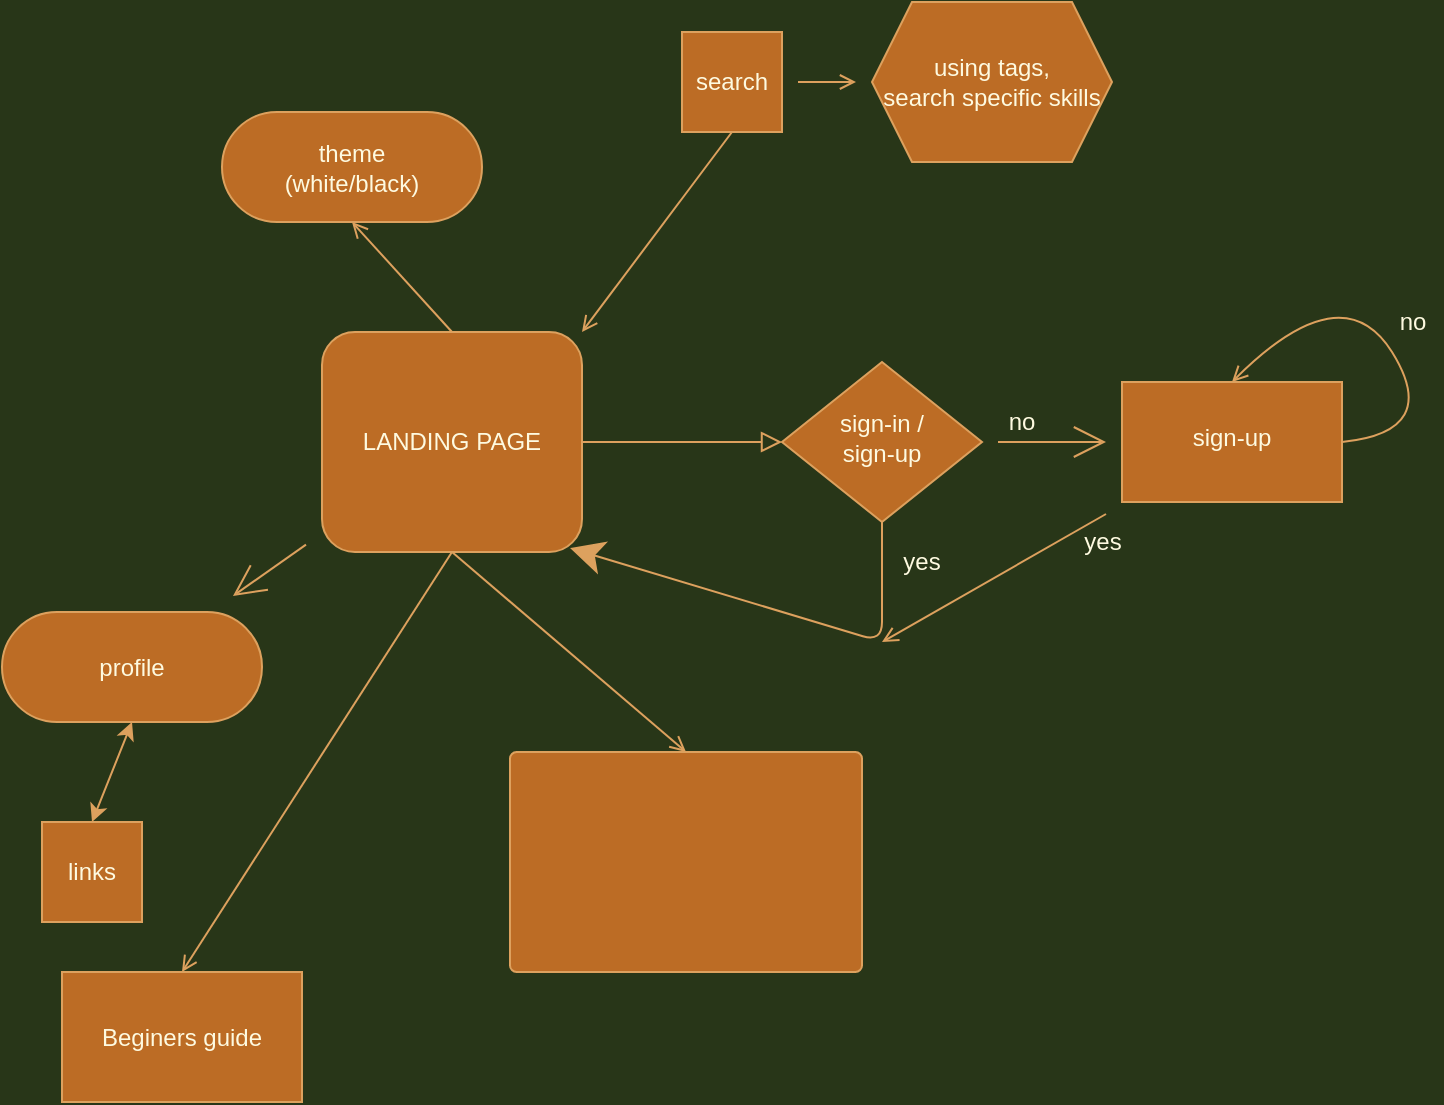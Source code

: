 <mxfile version="15.3.5" type="github">
  <diagram id="C5RBs43oDa-KdzZeNtuy" name="Page-1">
    <mxGraphModel dx="868" dy="482" grid="1" gridSize="10" guides="1" tooltips="1" connect="1" arrows="1" fold="1" page="1" pageScale="1" pageWidth="827" pageHeight="1169" background="#283618" math="0" shadow="0">
      <root>
        <mxCell id="WIyWlLk6GJQsqaUBKTNV-0" />
        <mxCell id="WIyWlLk6GJQsqaUBKTNV-1" parent="WIyWlLk6GJQsqaUBKTNV-0" />
        <mxCell id="LcvHuHoWbDxBW1VOArnz-20" value="theme&lt;br&gt;(white/black)" style="rounded=1;whiteSpace=wrap;html=1;sketch=0;hachureGap=4;pointerEvents=0;fontColor=#FEFAE0;strokeColor=#DDA15E;fillColor=#BC6C25;arcSize=50;" vertex="1" parent="WIyWlLk6GJQsqaUBKTNV-1">
          <mxGeometry x="150" y="230" width="130" height="55" as="geometry" />
        </mxCell>
        <mxCell id="LcvHuHoWbDxBW1VOArnz-49" style="edgeStyle=none;curved=1;rounded=1;sketch=0;orthogonalLoop=1;jettySize=auto;html=1;exitX=0.5;exitY=1;exitDx=0;exitDy=0;entryX=1;entryY=0;entryDx=0;entryDy=0;fontColor=#FEFAE0;endArrow=open;sourcePerimeterSpacing=8;targetPerimeterSpacing=8;strokeColor=#DDA15E;fillColor=#BC6C25;" edge="1" parent="WIyWlLk6GJQsqaUBKTNV-1" source="LcvHuHoWbDxBW1VOArnz-25" target="LcvHuHoWbDxBW1VOArnz-36">
          <mxGeometry relative="1" as="geometry" />
        </mxCell>
        <mxCell id="LcvHuHoWbDxBW1VOArnz-51" value="" style="edgeStyle=none;curved=1;rounded=1;sketch=0;orthogonalLoop=1;jettySize=auto;html=1;fontColor=#FEFAE0;endArrow=open;sourcePerimeterSpacing=8;targetPerimeterSpacing=8;strokeColor=#DDA15E;fillColor=#BC6C25;" edge="1" parent="WIyWlLk6GJQsqaUBKTNV-1" source="LcvHuHoWbDxBW1VOArnz-25" target="LcvHuHoWbDxBW1VOArnz-50">
          <mxGeometry relative="1" as="geometry" />
        </mxCell>
        <mxCell id="LcvHuHoWbDxBW1VOArnz-25" value="search" style="whiteSpace=wrap;html=1;aspect=fixed;rounded=0;sketch=0;hachureGap=4;pointerEvents=0;fontColor=#FEFAE0;strokeColor=#DDA15E;fillColor=#BC6C25;" vertex="1" parent="WIyWlLk6GJQsqaUBKTNV-1">
          <mxGeometry x="380" y="190" width="50" height="50" as="geometry" />
        </mxCell>
        <mxCell id="LcvHuHoWbDxBW1VOArnz-29" value="" style="rounded=0;html=1;jettySize=auto;orthogonalLoop=1;fontSize=11;endArrow=block;endFill=0;endSize=8;strokeWidth=1;shadow=0;labelBackgroundColor=none;edgeStyle=orthogonalEdgeStyle;strokeColor=#DDA15E;fontColor=#FEFAE0;exitX=1;exitY=0.5;exitDx=0;exitDy=0;" edge="1" source="LcvHuHoWbDxBW1VOArnz-36" target="LcvHuHoWbDxBW1VOArnz-31" parent="WIyWlLk6GJQsqaUBKTNV-1">
          <mxGeometry relative="1" as="geometry">
            <mxPoint x="320" y="395" as="sourcePoint" />
          </mxGeometry>
        </mxCell>
        <mxCell id="LcvHuHoWbDxBW1VOArnz-30" value="" style="edgeStyle=none;curved=1;rounded=1;sketch=0;orthogonalLoop=1;jettySize=auto;html=1;fontColor=#FEFAE0;endArrow=open;startSize=14;endSize=14;sourcePerimeterSpacing=8;targetPerimeterSpacing=8;strokeColor=#DDA15E;fillColor=#BC6C25;" edge="1" source="LcvHuHoWbDxBW1VOArnz-31" target="LcvHuHoWbDxBW1VOArnz-34" parent="WIyWlLk6GJQsqaUBKTNV-1">
          <mxGeometry relative="1" as="geometry" />
        </mxCell>
        <mxCell id="LcvHuHoWbDxBW1VOArnz-31" value="sign-in /&lt;br&gt;sign-up&lt;br&gt;" style="rhombus;whiteSpace=wrap;html=1;shadow=0;fontFamily=Helvetica;fontSize=12;align=center;strokeWidth=1;spacing=6;spacingTop=-4;fillColor=#BC6C25;strokeColor=#DDA15E;fontColor=#FEFAE0;" vertex="1" parent="WIyWlLk6GJQsqaUBKTNV-1">
          <mxGeometry x="430" y="355" width="100" height="80" as="geometry" />
        </mxCell>
        <mxCell id="LcvHuHoWbDxBW1VOArnz-32" value="yes&lt;br&gt;" style="text;html=1;strokeColor=none;fillColor=none;align=center;verticalAlign=middle;whiteSpace=wrap;rounded=0;sketch=0;hachureGap=4;pointerEvents=0;fontColor=#FEFAE0;" vertex="1" parent="WIyWlLk6GJQsqaUBKTNV-1">
          <mxGeometry x="480" y="445" width="40" height="20" as="geometry" />
        </mxCell>
        <mxCell id="LcvHuHoWbDxBW1VOArnz-33" value="" style="edgeStyle=none;curved=1;rounded=1;sketch=0;orthogonalLoop=1;jettySize=auto;html=1;fontColor=#FEFAE0;endArrow=open;sourcePerimeterSpacing=8;targetPerimeterSpacing=8;strokeColor=#DDA15E;fillColor=#BC6C25;" edge="1" source="LcvHuHoWbDxBW1VOArnz-34" parent="WIyWlLk6GJQsqaUBKTNV-1">
          <mxGeometry relative="1" as="geometry">
            <mxPoint x="480" y="495" as="targetPoint" />
          </mxGeometry>
        </mxCell>
        <mxCell id="LcvHuHoWbDxBW1VOArnz-45" value="" style="edgeStyle=none;curved=1;rounded=1;sketch=0;orthogonalLoop=1;jettySize=auto;html=1;fontColor=#FEFAE0;endArrow=open;sourcePerimeterSpacing=8;targetPerimeterSpacing=8;strokeColor=#DDA15E;fillColor=#BC6C25;entryX=0.5;entryY=0;entryDx=0;entryDy=0;exitX=1;exitY=0.5;exitDx=0;exitDy=0;" edge="1" parent="WIyWlLk6GJQsqaUBKTNV-1" source="LcvHuHoWbDxBW1VOArnz-34" target="LcvHuHoWbDxBW1VOArnz-34">
          <mxGeometry relative="1" as="geometry">
            <mxPoint x="718" y="360" as="targetPoint" />
            <Array as="points">
              <mxPoint x="760" y="390" />
              <mxPoint x="710" y="310" />
            </Array>
          </mxGeometry>
        </mxCell>
        <mxCell id="LcvHuHoWbDxBW1VOArnz-34" value="sign-up" style="whiteSpace=wrap;html=1;shadow=0;fontColor=#FEFAE0;strokeColor=#DDA15E;strokeWidth=1;fillColor=#BC6C25;spacing=6;spacingTop=-4;" vertex="1" parent="WIyWlLk6GJQsqaUBKTNV-1">
          <mxGeometry x="600" y="365" width="110" height="60" as="geometry" />
        </mxCell>
        <mxCell id="LcvHuHoWbDxBW1VOArnz-35" value="" style="edgeStyle=none;curved=1;rounded=1;sketch=0;orthogonalLoop=1;jettySize=auto;html=1;fontColor=#FEFAE0;endArrow=open;startSize=14;endSize=14;sourcePerimeterSpacing=8;targetPerimeterSpacing=8;strokeColor=#DDA15E;fillColor=#BC6C25;" edge="1" source="LcvHuHoWbDxBW1VOArnz-36" target="LcvHuHoWbDxBW1VOArnz-40" parent="WIyWlLk6GJQsqaUBKTNV-1">
          <mxGeometry relative="1" as="geometry" />
        </mxCell>
        <mxCell id="LcvHuHoWbDxBW1VOArnz-46" style="edgeStyle=none;curved=1;rounded=1;sketch=0;orthogonalLoop=1;jettySize=auto;html=1;exitX=0.5;exitY=0;exitDx=0;exitDy=0;fontColor=#FEFAE0;endArrow=open;sourcePerimeterSpacing=8;targetPerimeterSpacing=8;strokeColor=#DDA15E;fillColor=#BC6C25;entryX=0.5;entryY=1;entryDx=0;entryDy=0;" edge="1" parent="WIyWlLk6GJQsqaUBKTNV-1" source="LcvHuHoWbDxBW1VOArnz-36" target="LcvHuHoWbDxBW1VOArnz-20">
          <mxGeometry relative="1" as="geometry">
            <mxPoint x="275" y="310" as="targetPoint" />
          </mxGeometry>
        </mxCell>
        <mxCell id="LcvHuHoWbDxBW1VOArnz-53" style="edgeStyle=none;curved=1;rounded=1;sketch=0;orthogonalLoop=1;jettySize=auto;html=1;exitX=0.5;exitY=1;exitDx=0;exitDy=0;entryX=0.5;entryY=0;entryDx=0;entryDy=0;fontColor=#FEFAE0;endArrow=open;sourcePerimeterSpacing=8;targetPerimeterSpacing=8;strokeColor=#DDA15E;fillColor=#BC6C25;" edge="1" parent="WIyWlLk6GJQsqaUBKTNV-1" source="LcvHuHoWbDxBW1VOArnz-36" target="LcvHuHoWbDxBW1VOArnz-52">
          <mxGeometry relative="1" as="geometry" />
        </mxCell>
        <mxCell id="LcvHuHoWbDxBW1VOArnz-54" style="edgeStyle=none;curved=1;rounded=1;sketch=0;orthogonalLoop=1;jettySize=auto;html=1;exitX=0.5;exitY=1;exitDx=0;exitDy=0;fontColor=#FEFAE0;endArrow=open;sourcePerimeterSpacing=8;targetPerimeterSpacing=8;strokeColor=#DDA15E;fillColor=#BC6C25;entryX=0.5;entryY=0;entryDx=0;entryDy=0;" edge="1" parent="WIyWlLk6GJQsqaUBKTNV-1" source="LcvHuHoWbDxBW1VOArnz-36" target="LcvHuHoWbDxBW1VOArnz-55">
          <mxGeometry relative="1" as="geometry">
            <mxPoint x="340" y="540" as="targetPoint" />
          </mxGeometry>
        </mxCell>
        <mxCell id="LcvHuHoWbDxBW1VOArnz-36" value="LANDING PAGE" style="rounded=1;whiteSpace=wrap;html=1;sketch=0;hachureGap=4;pointerEvents=0;fontColor=#FEFAE0;strokeColor=#DDA15E;fillColor=#BC6C25;" vertex="1" parent="WIyWlLk6GJQsqaUBKTNV-1">
          <mxGeometry x="200" y="340" width="130" height="110" as="geometry" />
        </mxCell>
        <mxCell id="LcvHuHoWbDxBW1VOArnz-37" value="no&lt;br&gt;" style="text;html=1;strokeColor=none;fillColor=none;align=center;verticalAlign=middle;whiteSpace=wrap;rounded=0;sketch=0;hachureGap=4;pointerEvents=0;fontColor=#FEFAE0;" vertex="1" parent="WIyWlLk6GJQsqaUBKTNV-1">
          <mxGeometry x="530" y="375" width="40" height="20" as="geometry" />
        </mxCell>
        <mxCell id="LcvHuHoWbDxBW1VOArnz-38" value="yes&lt;br&gt;" style="text;html=1;align=center;verticalAlign=middle;resizable=0;points=[];autosize=1;strokeColor=none;fillColor=none;fontColor=#FEFAE0;" vertex="1" parent="WIyWlLk6GJQsqaUBKTNV-1">
          <mxGeometry x="575" y="435" width="30" height="20" as="geometry" />
        </mxCell>
        <mxCell id="LcvHuHoWbDxBW1VOArnz-39" value="no&lt;br&gt;" style="text;html=1;align=center;verticalAlign=middle;resizable=0;points=[];autosize=1;strokeColor=none;fillColor=none;fontColor=#FEFAE0;" vertex="1" parent="WIyWlLk6GJQsqaUBKTNV-1">
          <mxGeometry x="730" y="325" width="30" height="20" as="geometry" />
        </mxCell>
        <mxCell id="LcvHuHoWbDxBW1VOArnz-40" value="profile&lt;br&gt;" style="rounded=1;whiteSpace=wrap;html=1;sketch=0;hachureGap=4;pointerEvents=0;fontColor=#FEFAE0;strokeColor=#DDA15E;fillColor=#BC6C25;arcSize=50;" vertex="1" parent="WIyWlLk6GJQsqaUBKTNV-1">
          <mxGeometry x="40" y="480" width="130" height="55" as="geometry" />
        </mxCell>
        <mxCell id="LcvHuHoWbDxBW1VOArnz-41" value="" style="endArrow=classic;html=1;fontColor=#FEFAE0;startSize=14;endSize=14;sourcePerimeterSpacing=8;targetPerimeterSpacing=8;strokeColor=#DDA15E;fillColor=#BC6C25;exitX=0.5;exitY=1;exitDx=0;exitDy=0;entryX=0.954;entryY=0.982;entryDx=0;entryDy=0;entryPerimeter=0;" edge="1" source="LcvHuHoWbDxBW1VOArnz-31" target="LcvHuHoWbDxBW1VOArnz-36" parent="WIyWlLk6GJQsqaUBKTNV-1">
          <mxGeometry width="50" height="50" relative="1" as="geometry">
            <mxPoint x="430" y="505" as="sourcePoint" />
            <mxPoint x="480" y="455" as="targetPoint" />
            <Array as="points">
              <mxPoint x="480" y="495" />
            </Array>
          </mxGeometry>
        </mxCell>
        <mxCell id="LcvHuHoWbDxBW1VOArnz-42" value="links" style="whiteSpace=wrap;html=1;aspect=fixed;rounded=0;sketch=0;hachureGap=4;pointerEvents=0;fontColor=#FEFAE0;strokeColor=#DDA15E;fillColor=#BC6C25;" vertex="1" parent="WIyWlLk6GJQsqaUBKTNV-1">
          <mxGeometry x="60" y="585" width="50" height="50" as="geometry" />
        </mxCell>
        <mxCell id="LcvHuHoWbDxBW1VOArnz-43" value="" style="endArrow=classic;startArrow=classic;html=1;fontColor=#FEFAE0;sourcePerimeterSpacing=8;targetPerimeterSpacing=8;strokeColor=#DDA15E;fillColor=#BC6C25;exitX=0.5;exitY=0;exitDx=0;exitDy=0;entryX=0.5;entryY=1;entryDx=0;entryDy=0;" edge="1" source="LcvHuHoWbDxBW1VOArnz-42" target="LcvHuHoWbDxBW1VOArnz-40" parent="WIyWlLk6GJQsqaUBKTNV-1">
          <mxGeometry width="50" height="50" relative="1" as="geometry">
            <mxPoint x="430" y="605" as="sourcePoint" />
            <mxPoint x="125" y="530" as="targetPoint" />
          </mxGeometry>
        </mxCell>
        <mxCell id="LcvHuHoWbDxBW1VOArnz-50" value="using tags,&lt;br&gt;search specific skills" style="shape=hexagon;perimeter=hexagonPerimeter2;whiteSpace=wrap;html=1;fixedSize=1;rounded=0;fontColor=#FEFAE0;strokeColor=#DDA15E;fillColor=#BC6C25;sketch=0;hachureGap=4;" vertex="1" parent="WIyWlLk6GJQsqaUBKTNV-1">
          <mxGeometry x="475" y="175" width="120" height="80" as="geometry" />
        </mxCell>
        <mxCell id="LcvHuHoWbDxBW1VOArnz-52" value="Beginers guide" style="rounded=1;whiteSpace=wrap;html=1;sketch=0;hachureGap=4;pointerEvents=0;fontColor=#FEFAE0;strokeColor=#DDA15E;fillColor=#BC6C25;arcSize=0;" vertex="1" parent="WIyWlLk6GJQsqaUBKTNV-1">
          <mxGeometry x="70" y="660" width="120" height="65" as="geometry" />
        </mxCell>
        <mxCell id="LcvHuHoWbDxBW1VOArnz-55" value="&amp;nbsp;" style="rounded=1;whiteSpace=wrap;html=1;sketch=0;hachureGap=4;pointerEvents=0;fontColor=#FEFAE0;strokeColor=#DDA15E;fillColor=#BC6C25;arcSize=3;" vertex="1" parent="WIyWlLk6GJQsqaUBKTNV-1">
          <mxGeometry x="294" y="550" width="176" height="110" as="geometry" />
        </mxCell>
      </root>
    </mxGraphModel>
  </diagram>
</mxfile>
